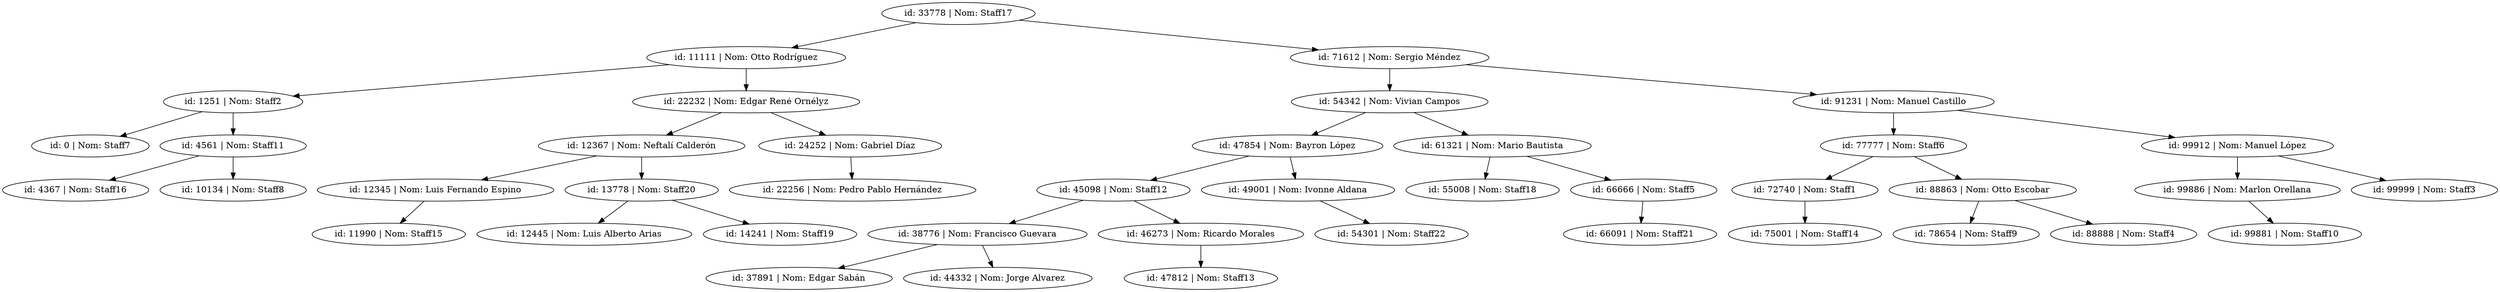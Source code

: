 digraph g {
"id: 33778 | Nom: Staff17";
"id: 33778 | Nom: Staff17"->"id: 11111 | Nom: Otto Rodríguez";
"id: 33778 | Nom: Staff17"->"id: 71612 | Nom: Sergio Méndez";
"id: 11111 | Nom: Otto Rodríguez";
"id: 11111 | Nom: Otto Rodríguez"->"id: 1251 | Nom: Staff2";
"id: 11111 | Nom: Otto Rodríguez"->"id: 22232 | Nom: Edgar René Ornélyz";
"id: 1251 | Nom: Staff2";
"id: 1251 | Nom: Staff2"->"id: 0 | Nom: Staff7";
"id: 1251 | Nom: Staff2"->"id: 4561 | Nom: Staff11";
"id: 0 | Nom: Staff7";
"id: 4561 | Nom: Staff11";
"id: 4561 | Nom: Staff11"->"id: 4367 | Nom: Staff16";
"id: 4561 | Nom: Staff11"->"id: 10134 | Nom: Staff8";
"id: 4367 | Nom: Staff16";
"id: 10134 | Nom: Staff8";
"id: 22232 | Nom: Edgar René Ornélyz";
"id: 22232 | Nom: Edgar René Ornélyz"->"id: 12367 | Nom: Neftalí Calderón";
"id: 22232 | Nom: Edgar René Ornélyz"->"id: 24252 | Nom: Gabriel Díaz";
"id: 12367 | Nom: Neftalí Calderón";
"id: 12367 | Nom: Neftalí Calderón"->"id: 12345 | Nom: Luis Fernando Espino";
"id: 12367 | Nom: Neftalí Calderón"->"id: 13778 | Nom: Staff20";
"id: 12345 | Nom: Luis Fernando Espino";
"id: 12345 | Nom: Luis Fernando Espino"->"id: 11990 | Nom: Staff15";
"id: 11990 | Nom: Staff15";
"id: 13778 | Nom: Staff20";
"id: 13778 | Nom: Staff20"->"id: 12445 | Nom: Luis Alberto Arias";
"id: 13778 | Nom: Staff20"->"id: 14241 | Nom: Staff19";
"id: 12445 | Nom: Luis Alberto Arias";
"id: 14241 | Nom: Staff19";
"id: 24252 | Nom: Gabriel Díaz";
"id: 24252 | Nom: Gabriel Díaz"->"id: 22256 | Nom: Pedro Pablo Hernández";
"id: 22256 | Nom: Pedro Pablo Hernández";
"id: 71612 | Nom: Sergio Méndez";
"id: 71612 | Nom: Sergio Méndez"->"id: 54342 | Nom: Vivian Campos";
"id: 71612 | Nom: Sergio Méndez"->"id: 91231 | Nom: Manuel Castillo";
"id: 54342 | Nom: Vivian Campos";
"id: 54342 | Nom: Vivian Campos"->"id: 47854 | Nom: Bayron López";
"id: 54342 | Nom: Vivian Campos"->"id: 61321 | Nom: Mario Bautista";
"id: 47854 | Nom: Bayron López";
"id: 47854 | Nom: Bayron López"->"id: 45098 | Nom: Staff12";
"id: 47854 | Nom: Bayron López"->"id: 49001 | Nom: Ivonne Aldana";
"id: 45098 | Nom: Staff12";
"id: 45098 | Nom: Staff12"->"id: 38776 | Nom: Francisco Guevara";
"id: 45098 | Nom: Staff12"->"id: 46273 | Nom: Ricardo Morales";
"id: 38776 | Nom: Francisco Guevara";
"id: 38776 | Nom: Francisco Guevara"->"id: 37891 | Nom: Edgar Sabán";
"id: 38776 | Nom: Francisco Guevara"->"id: 44332 | Nom: Jorge Alvarez";
"id: 37891 | Nom: Edgar Sabán";
"id: 44332 | Nom: Jorge Alvarez";
"id: 46273 | Nom: Ricardo Morales";
"id: 46273 | Nom: Ricardo Morales"->"id: 47812 | Nom: Staff13";
"id: 47812 | Nom: Staff13";
"id: 49001 | Nom: Ivonne Aldana";
"id: 49001 | Nom: Ivonne Aldana"->"id: 54301 | Nom: Staff22";
"id: 54301 | Nom: Staff22";
"id: 61321 | Nom: Mario Bautista";
"id: 61321 | Nom: Mario Bautista"->"id: 55008 | Nom: Staff18";
"id: 61321 | Nom: Mario Bautista"->"id: 66666 | Nom: Staff5";
"id: 55008 | Nom: Staff18";
"id: 66666 | Nom: Staff5";
"id: 66666 | Nom: Staff5"->"id: 66091 | Nom: Staff21";
"id: 66091 | Nom: Staff21";
"id: 91231 | Nom: Manuel Castillo";
"id: 91231 | Nom: Manuel Castillo"->"id: 77777 | Nom: Staff6";
"id: 91231 | Nom: Manuel Castillo"->"id: 99912 | Nom: Manuel López";
"id: 77777 | Nom: Staff6";
"id: 77777 | Nom: Staff6"->"id: 72740 | Nom: Staff1";
"id: 77777 | Nom: Staff6"->"id: 88863 | Nom: Otto Escobar";
"id: 72740 | Nom: Staff1";
"id: 72740 | Nom: Staff1"->"id: 75001 | Nom: Staff14";
"id: 75001 | Nom: Staff14";
"id: 88863 | Nom: Otto Escobar";
"id: 88863 | Nom: Otto Escobar"->"id: 78654 | Nom: Staff9";
"id: 88863 | Nom: Otto Escobar"->"id: 88888 | Nom: Staff4";
"id: 78654 | Nom: Staff9";
"id: 88888 | Nom: Staff4";
"id: 99912 | Nom: Manuel López";
"id: 99912 | Nom: Manuel López"->"id: 99886 | Nom: Marlon Orellana";
"id: 99912 | Nom: Manuel López"->"id: 99999 | Nom: Staff3";
"id: 99886 | Nom: Marlon Orellana";
"id: 99886 | Nom: Marlon Orellana"->"id: 99881 | Nom: Staff10";
"id: 99881 | Nom: Staff10";
"id: 99999 | Nom: Staff3";
}